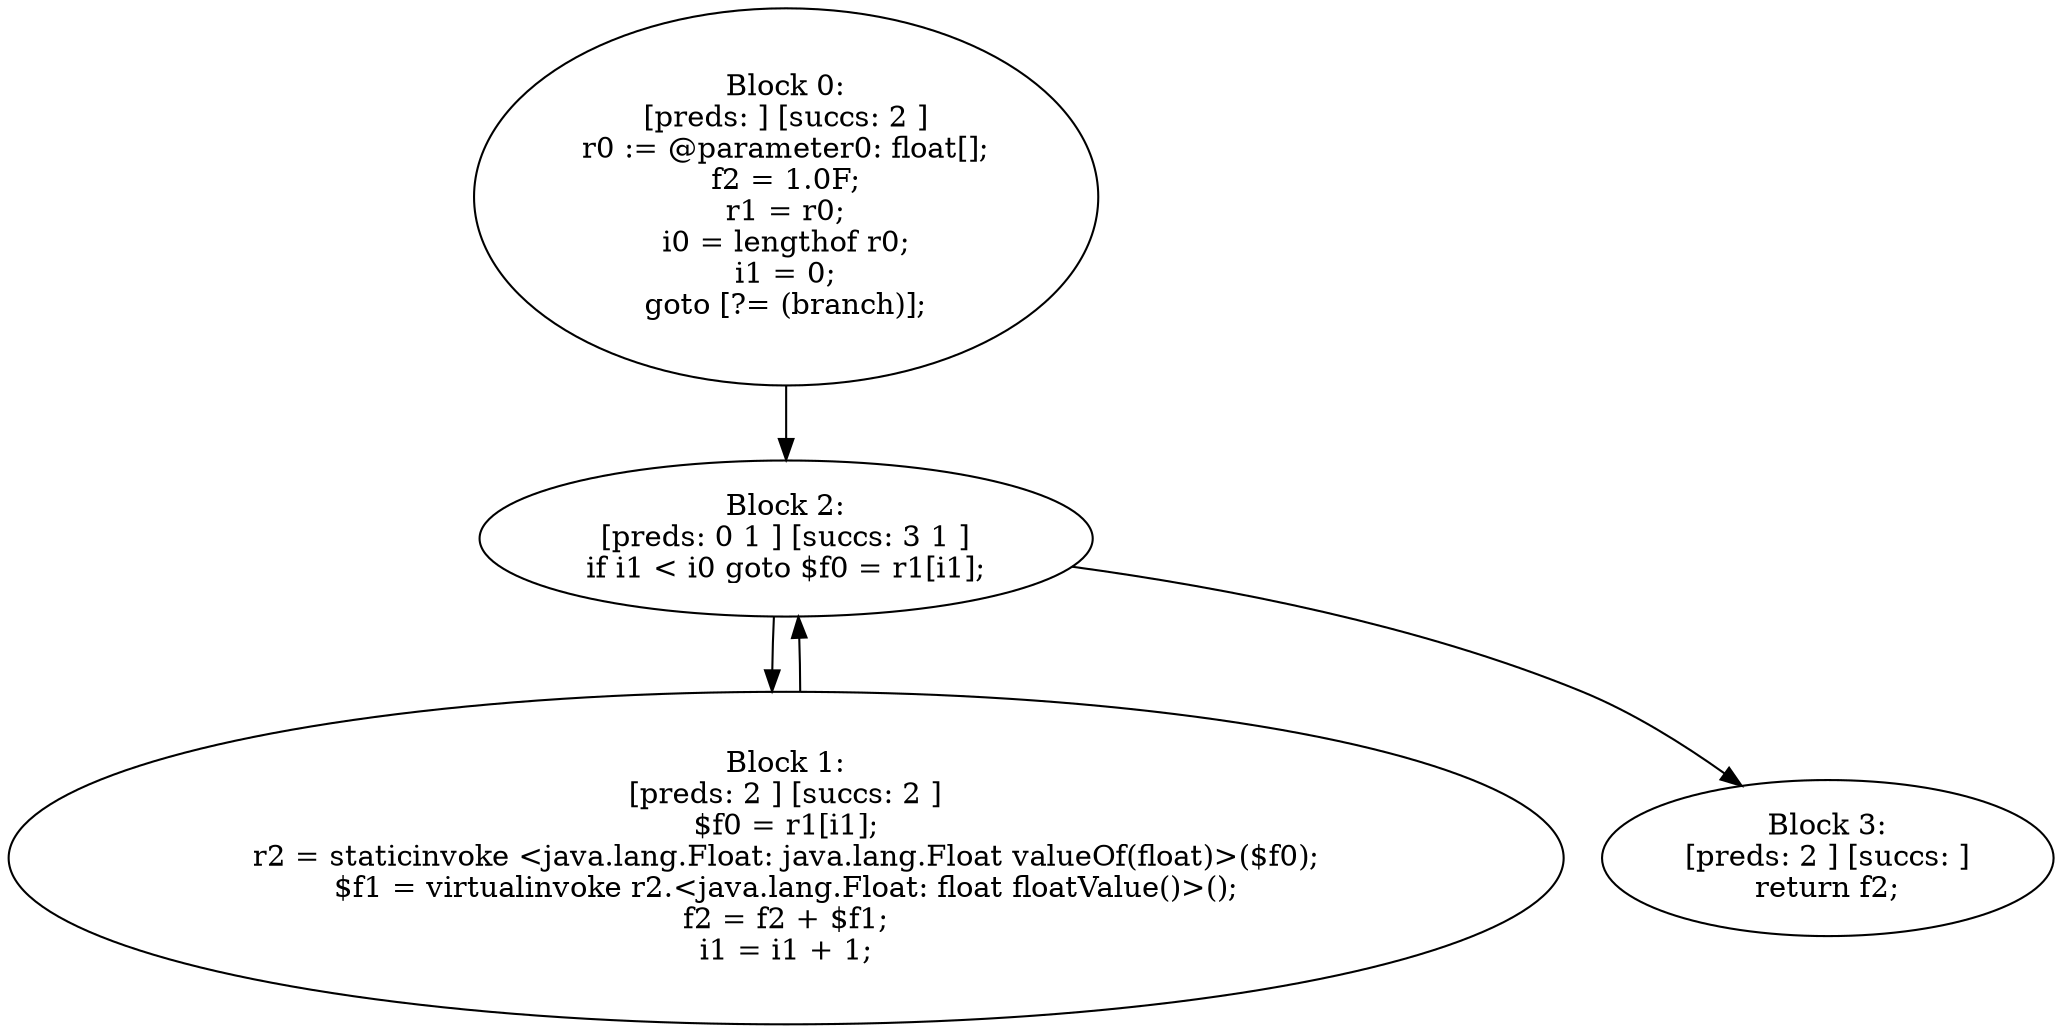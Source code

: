 digraph "unitGraph" {
    "Block 0:
[preds: ] [succs: 2 ]
r0 := @parameter0: float[];
f2 = 1.0F;
r1 = r0;
i0 = lengthof r0;
i1 = 0;
goto [?= (branch)];
"
    "Block 1:
[preds: 2 ] [succs: 2 ]
$f0 = r1[i1];
r2 = staticinvoke <java.lang.Float: java.lang.Float valueOf(float)>($f0);
$f1 = virtualinvoke r2.<java.lang.Float: float floatValue()>();
f2 = f2 + $f1;
i1 = i1 + 1;
"
    "Block 2:
[preds: 0 1 ] [succs: 3 1 ]
if i1 < i0 goto $f0 = r1[i1];
"
    "Block 3:
[preds: 2 ] [succs: ]
return f2;
"
    "Block 0:
[preds: ] [succs: 2 ]
r0 := @parameter0: float[];
f2 = 1.0F;
r1 = r0;
i0 = lengthof r0;
i1 = 0;
goto [?= (branch)];
"->"Block 2:
[preds: 0 1 ] [succs: 3 1 ]
if i1 < i0 goto $f0 = r1[i1];
";
    "Block 1:
[preds: 2 ] [succs: 2 ]
$f0 = r1[i1];
r2 = staticinvoke <java.lang.Float: java.lang.Float valueOf(float)>($f0);
$f1 = virtualinvoke r2.<java.lang.Float: float floatValue()>();
f2 = f2 + $f1;
i1 = i1 + 1;
"->"Block 2:
[preds: 0 1 ] [succs: 3 1 ]
if i1 < i0 goto $f0 = r1[i1];
";
    "Block 2:
[preds: 0 1 ] [succs: 3 1 ]
if i1 < i0 goto $f0 = r1[i1];
"->"Block 3:
[preds: 2 ] [succs: ]
return f2;
";
    "Block 2:
[preds: 0 1 ] [succs: 3 1 ]
if i1 < i0 goto $f0 = r1[i1];
"->"Block 1:
[preds: 2 ] [succs: 2 ]
$f0 = r1[i1];
r2 = staticinvoke <java.lang.Float: java.lang.Float valueOf(float)>($f0);
$f1 = virtualinvoke r2.<java.lang.Float: float floatValue()>();
f2 = f2 + $f1;
i1 = i1 + 1;
";
}
